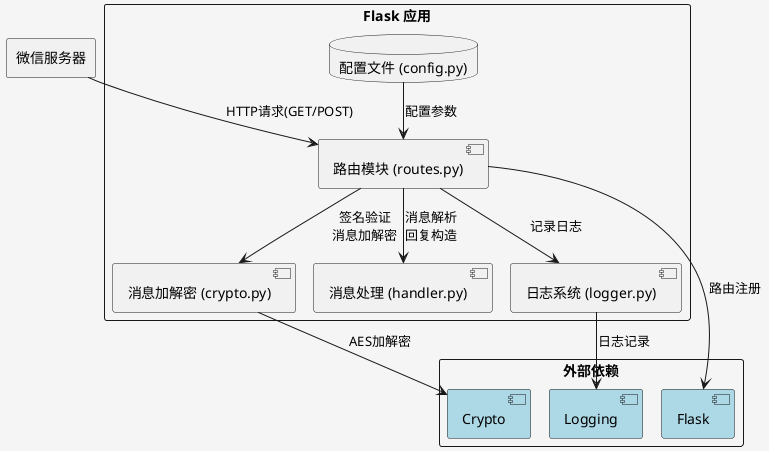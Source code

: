 @startuml framework
!pragma layout smetana

skinparam backgroundColor #F5F5F5

rectangle "微信服务器" as wechat_server
rectangle "Flask 应用" as flask_app {
    component "路由模块 (routes.py)" as routes
    component "消息加解密 (crypto.py)" as crypto
    component "消息处理 (handler.py)" as handler
    component "日志系统 (logger.py)" as logger
    database "配置文件 (config.py)" as config
}

rectangle "外部依赖" as deps {
    component "Crypto" #lightblue
    component "Flask" #lightblue
    component "Logging" #lightblue
}

wechat_server --> routes : HTTP请求(GET/POST)
routes --> crypto : 签名验证\n消息加解密
routes --> handler : 消息解析\n回复构造
routes --> logger : 记录日志
config --> routes : 配置参数
crypto --> Crypto : AES加解密
routes --> Flask : 路由注册
logger --> Logging : 日志记录

@enduml